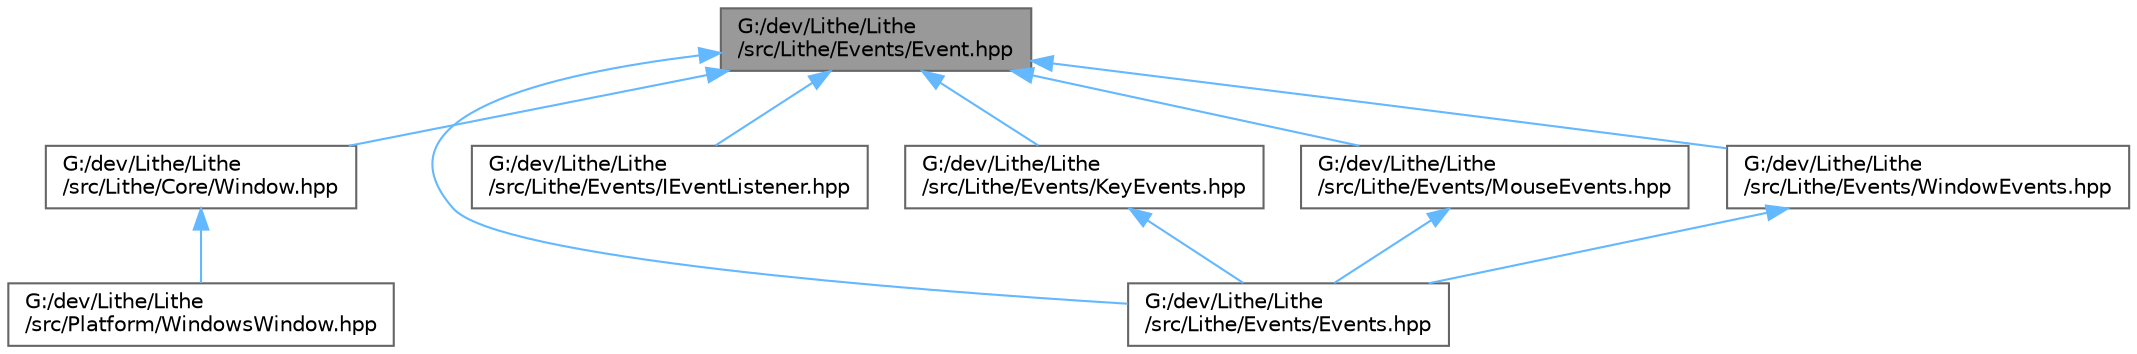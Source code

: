 digraph "G:/dev/Lithe/Lithe/src/Lithe/Events/Event.hpp"
{
 // LATEX_PDF_SIZE
  bgcolor="transparent";
  edge [fontname=Helvetica,fontsize=10,labelfontname=Helvetica,labelfontsize=10];
  node [fontname=Helvetica,fontsize=10,shape=box,height=0.2,width=0.4];
  Node1 [id="Node000001",label="G:/dev/Lithe/Lithe\l/src/Lithe/Events/Event.hpp",height=0.2,width=0.4,color="gray40", fillcolor="grey60", style="filled", fontcolor="black",tooltip=" "];
  Node1 -> Node2 [id="edge1_Node000001_Node000002",dir="back",color="steelblue1",style="solid",tooltip=" "];
  Node2 [id="Node000002",label="G:/dev/Lithe/Lithe\l/src/Lithe/Core/Window.hpp",height=0.2,width=0.4,color="grey40", fillcolor="white", style="filled",URL="$_window_8hpp_source.html",tooltip=" "];
  Node2 -> Node3 [id="edge2_Node000002_Node000003",dir="back",color="steelblue1",style="solid",tooltip=" "];
  Node3 [id="Node000003",label="G:/dev/Lithe/Lithe\l/src/Platform/WindowsWindow.hpp",height=0.2,width=0.4,color="grey40", fillcolor="white", style="filled",URL="$_windows_window_8hpp_source.html",tooltip=" "];
  Node1 -> Node4 [id="edge3_Node000001_Node000004",dir="back",color="steelblue1",style="solid",tooltip=" "];
  Node4 [id="Node000004",label="G:/dev/Lithe/Lithe\l/src/Lithe/Events/Events.hpp",height=0.2,width=0.4,color="grey40", fillcolor="white", style="filled",URL="$_events_8hpp.html",tooltip="File for easy single-header include of all event system module."];
  Node1 -> Node5 [id="edge4_Node000001_Node000005",dir="back",color="steelblue1",style="solid",tooltip=" "];
  Node5 [id="Node000005",label="G:/dev/Lithe/Lithe\l/src/Lithe/Events/IEventListener.hpp",height=0.2,width=0.4,color="grey40", fillcolor="white", style="filled",URL="$_i_event_listener_8hpp_source.html",tooltip=" "];
  Node1 -> Node6 [id="edge5_Node000001_Node000006",dir="back",color="steelblue1",style="solid",tooltip=" "];
  Node6 [id="Node000006",label="G:/dev/Lithe/Lithe\l/src/Lithe/Events/KeyEvents.hpp",height=0.2,width=0.4,color="grey40", fillcolor="white", style="filled",URL="$_key_events_8hpp.html",tooltip="Header file describing all keyboard related events (key pressed/released)."];
  Node6 -> Node4 [id="edge6_Node000006_Node000004",dir="back",color="steelblue1",style="solid",tooltip=" "];
  Node1 -> Node7 [id="edge7_Node000001_Node000007",dir="back",color="steelblue1",style="solid",tooltip=" "];
  Node7 [id="Node000007",label="G:/dev/Lithe/Lithe\l/src/Lithe/Events/MouseEvents.hpp",height=0.2,width=0.4,color="grey40", fillcolor="white", style="filled",URL="$_mouse_events_8hpp.html",tooltip="Header file describing all mouse related events."];
  Node7 -> Node4 [id="edge8_Node000007_Node000004",dir="back",color="steelblue1",style="solid",tooltip=" "];
  Node1 -> Node8 [id="edge9_Node000001_Node000008",dir="back",color="steelblue1",style="solid",tooltip=" "];
  Node8 [id="Node000008",label="G:/dev/Lithe/Lithe\l/src/Lithe/Events/WindowEvents.hpp",height=0.2,width=0.4,color="grey40", fillcolor="white", style="filled",URL="$_window_events_8hpp.html",tooltip="File describing classes for all window related events."];
  Node8 -> Node4 [id="edge10_Node000008_Node000004",dir="back",color="steelblue1",style="solid",tooltip=" "];
}
